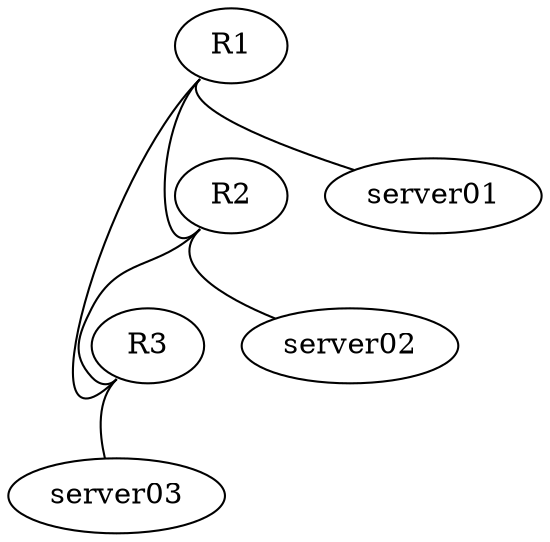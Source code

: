 graph vx {
    R1;
    R2;
    R3;

    server01;
    server02;
    server03;

    R1:swp1 -- server01:eth1;
    R1:swp2 -- R3:swp3;
    R1:swp3 -- R2:swp3;

    R2:swp1 -- server02:eth1;
    R2:swp2 -- R3:swp2;

    R3:swp1 -- server03:eth1;
}
